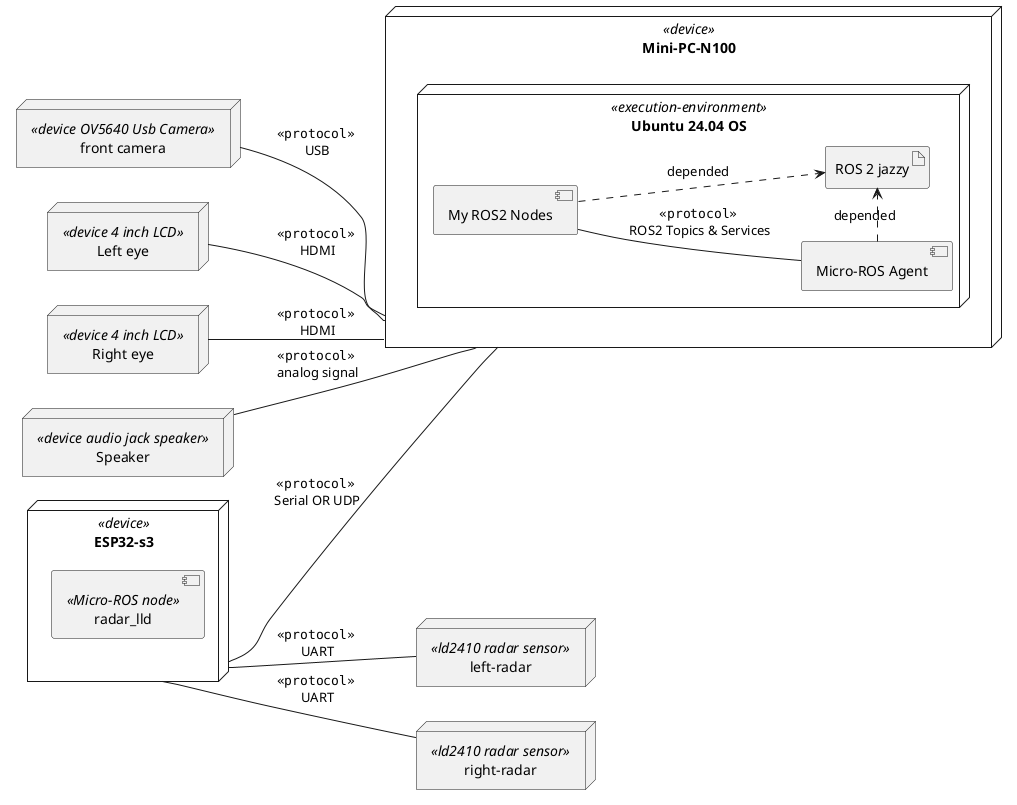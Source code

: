 @startuml deployment_diagram

left to right direction

node "left-radar" <<ld2410 radar sensor>> as left_radar
node "right-radar" <<ld2410 radar sensor>> as right_radar

node "ESP32-s3" as lld_radar_node <<device>> {
  component "radar_lld" <<Micro-ROS node>> as micro_ros_node
}

node "front camera" as front_camera <<device OV5640 Usb Camera>>

node "Left eye" as lcd_left_eye <<device 4 inch LCD>>
node "Right eye" as lcd_right_eye <<device 4 inch LCD>>

node "Mini-PC-N100" <<device>> {
  node "Ubuntu 24.04 OS" <<execution-environment>> {
    artifact "ROS 2 jazzy" as ros2
    component "Micro-ROS Agent" as ros_agent
    component "My ROS2 Nodes" as ros_nodes
  }

  ros_agent -[dashed]> ros2 : "depended"
  ros_nodes -[dashed]> ros2 : "depended"
  ros_nodes -- ros_agent : ""<<protocol>>""\n ROS2 Topics & Services
}

node "Speaker" as speaker <<device audio jack speaker>>

speaker -- "Mini-PC-N100" : ""<<protocol>>""\n analog signal

lld_radar_node -- left_radar : ""<<protocol>>""\n UART
lld_radar_node -- right_radar : ""<<protocol>>""\n UART

' Verbinding tussen de ESP32 en de mini-PC via seriële communicatie of UDP communicatie (beide kan maar niet tegelijk)
lld_radar_node -- "Mini-PC-N100"  : ""<<protocol>>""\n Serial OR UDP  

front_camera -- "Mini-PC-N100" : ""<<protocol>>""\n USB
lcd_left_eye -- "Mini-PC-N100" : ""<<protocol>>""\n HDMI
lcd_right_eye -- "Mini-PC-N100" : ""<<protocol>>""\n HDMI

@enduml
